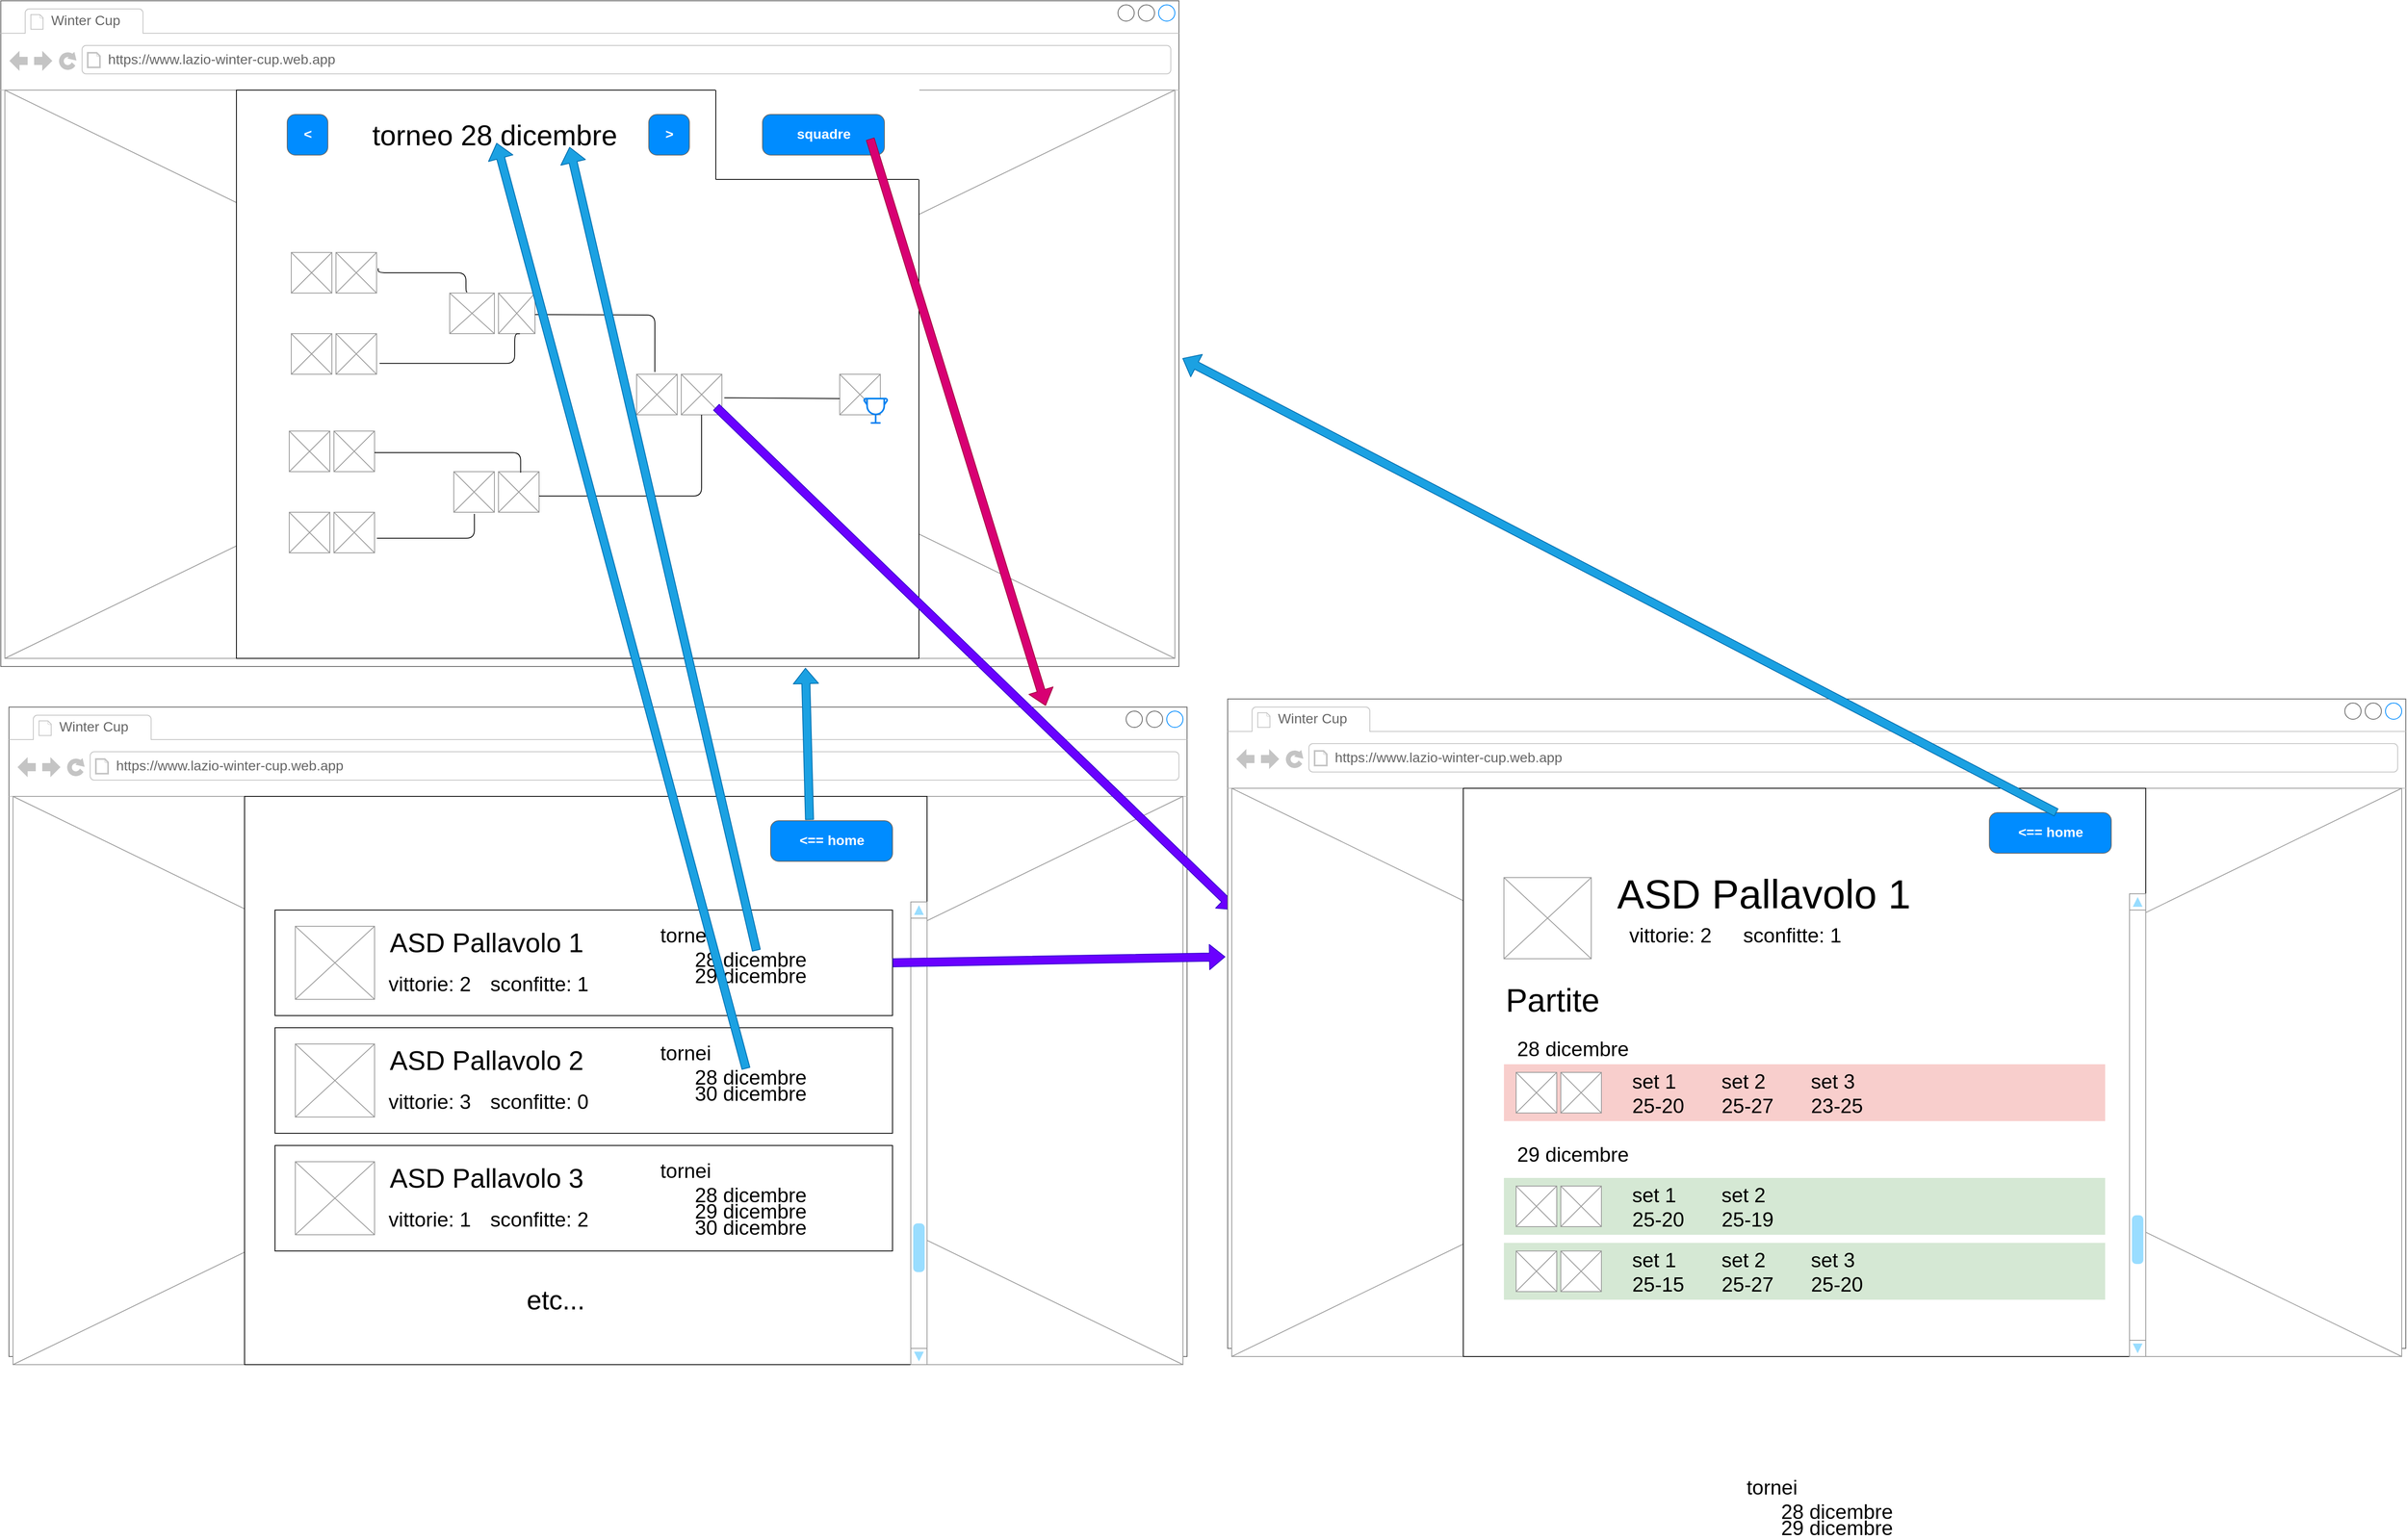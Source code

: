 <mxfile>
    <diagram id="wTPJ9IdSfgJ0zQz6QCl7" name="website">
        <mxGraphModel dx="2650" dy="3160" grid="1" gridSize="10" guides="1" tooltips="1" connect="1" arrows="1" fold="1" page="1" pageScale="1" pageWidth="850" pageHeight="1100" math="0" shadow="0">
            <root>
                <mxCell id="0"/>
                <mxCell id="1" parent="0"/>
                <mxCell id="3" value="" style="strokeWidth=1;shadow=0;dashed=0;align=center;html=1;shape=mxgraph.mockup.containers.browserWindow;rSize=0;strokeColor=#666666;strokeColor2=#008cff;strokeColor3=#c4c4c4;mainText=,;recursiveResize=0;" vertex="1" parent="1">
                    <mxGeometry x="70" y="240" width="1450" height="820" as="geometry"/>
                </mxCell>
                <mxCell id="4" value="Winter Cup" style="strokeWidth=1;shadow=0;dashed=0;align=center;html=1;shape=mxgraph.mockup.containers.anchor;fontSize=17;fontColor=#666666;align=left;" vertex="1" parent="3">
                    <mxGeometry x="60" y="12" width="110" height="26" as="geometry"/>
                </mxCell>
                <mxCell id="5" value="https://www.lazio-winter-cup.web.app" style="strokeWidth=1;shadow=0;dashed=0;align=center;html=1;shape=mxgraph.mockup.containers.anchor;rSize=0;fontSize=17;fontColor=#666666;align=left;" vertex="1" parent="3">
                    <mxGeometry x="130" y="60" width="300" height="26" as="geometry"/>
                </mxCell>
                <mxCell id="37" value="" style="verticalLabelPosition=bottom;shadow=0;dashed=0;align=center;html=1;verticalAlign=top;strokeWidth=1;shape=mxgraph.mockup.graphics.simpleIcon;strokeColor=#999999;" vertex="1" parent="3">
                    <mxGeometry x="5" y="110" width="1440" height="700" as="geometry"/>
                </mxCell>
                <mxCell id="36" value="" style="rounded=0;whiteSpace=wrap;html=1;" vertex="1" parent="3">
                    <mxGeometry x="290" y="110" width="840" height="700" as="geometry"/>
                </mxCell>
                <mxCell id="38" value="" style="rounded=0;whiteSpace=wrap;html=1;strokeColor=#FFFFFF;strokeWidth=1;" vertex="1" parent="3">
                    <mxGeometry x="880" y="110" width="250" height="110" as="geometry"/>
                </mxCell>
                <mxCell id="7" value="squadre" style="strokeWidth=1;shadow=0;dashed=0;align=center;html=1;shape=mxgraph.mockup.buttons.button;strokeColor=#666666;fontColor=#ffffff;mainText=;buttonStyle=round;fontSize=17;fontStyle=1;fillColor=#008cff;whiteSpace=wrap;" vertex="1" parent="3">
                    <mxGeometry x="937.5" y="140" width="150" height="50" as="geometry"/>
                </mxCell>
                <mxCell id="9" value="&amp;gt;" style="strokeWidth=1;shadow=0;dashed=0;align=center;html=1;shape=mxgraph.mockup.buttons.button;strokeColor=#666666;fontColor=#ffffff;mainText=;buttonStyle=round;fontSize=17;fontStyle=1;fillColor=#008cff;whiteSpace=wrap;" vertex="1" parent="3">
                    <mxGeometry x="797.5" y="140" width="50" height="50" as="geometry"/>
                </mxCell>
                <mxCell id="12" value="" style="verticalLabelPosition=bottom;shadow=0;dashed=0;align=center;html=1;verticalAlign=top;strokeWidth=1;shape=mxgraph.mockup.graphics.simpleIcon;strokeColor=#999999;" vertex="1" parent="3">
                    <mxGeometry x="357.5" y="310" width="50" height="50" as="geometry"/>
                </mxCell>
                <mxCell id="33" value="" style="verticalLabelPosition=bottom;shadow=0;dashed=0;align=center;html=1;verticalAlign=top;strokeWidth=1;shape=mxgraph.mockup.graphics.simpleIcon;strokeColor=#999999;" vertex="1" parent="3">
                    <mxGeometry x="1032.5" y="460" width="50" height="50" as="geometry"/>
                </mxCell>
                <mxCell id="40" value="" style="endArrow=none;html=1;entryX=0;entryY=0;entryDx=0;entryDy=0;exitX=0;exitY=1;exitDx=0;exitDy=0;" edge="1" parent="3" source="38" target="38">
                    <mxGeometry width="50" height="50" relative="1" as="geometry">
                        <mxPoint x="930" y="460" as="sourcePoint"/>
                        <mxPoint x="980" y="410" as="targetPoint"/>
                    </mxGeometry>
                </mxCell>
                <mxCell id="39" value="" style="endArrow=none;html=1;entryX=1;entryY=1;entryDx=0;entryDy=0;entryPerimeter=0;exitX=0;exitY=1;exitDx=0;exitDy=0;" edge="1" parent="3" source="38" target="38">
                    <mxGeometry width="50" height="50" relative="1" as="geometry">
                        <mxPoint x="860" y="590" as="sourcePoint"/>
                        <mxPoint x="910" y="540" as="targetPoint"/>
                    </mxGeometry>
                </mxCell>
                <mxCell id="8" value="&amp;lt;" style="strokeWidth=1;shadow=0;dashed=0;align=center;html=1;shape=mxgraph.mockup.buttons.button;strokeColor=#666666;fontColor=#ffffff;mainText=;buttonStyle=round;fontSize=17;fontStyle=1;fillColor=#008cff;whiteSpace=wrap;" vertex="1" parent="1">
                    <mxGeometry x="422.5" y="380" width="50" height="50" as="geometry"/>
                </mxCell>
                <mxCell id="10" value="&lt;font style=&quot;font-size: 35px&quot;&gt;torneo 28 dicembre&lt;/font&gt;" style="text;html=1;strokeColor=none;fillColor=none;align=center;verticalAlign=middle;whiteSpace=wrap;rounded=0;" vertex="1" parent="1">
                    <mxGeometry x="497.5" y="395" width="360" height="20" as="geometry"/>
                </mxCell>
                <mxCell id="13" value="" style="verticalLabelPosition=bottom;shadow=0;dashed=0;align=center;html=1;verticalAlign=top;strokeWidth=1;shape=mxgraph.mockup.graphics.simpleIcon;strokeColor=#999999;" vertex="1" parent="1">
                    <mxGeometry x="482.5" y="550" width="50" height="50" as="geometry"/>
                </mxCell>
                <mxCell id="15" value="" style="verticalLabelPosition=bottom;shadow=0;dashed=0;align=center;html=1;verticalAlign=top;strokeWidth=1;shape=mxgraph.mockup.graphics.simpleIcon;strokeColor=#999999;" vertex="1" parent="1">
                    <mxGeometry x="427.5" y="650" width="50" height="50" as="geometry"/>
                </mxCell>
                <mxCell id="16" value="" style="verticalLabelPosition=bottom;shadow=0;dashed=0;align=center;html=1;verticalAlign=top;strokeWidth=1;shape=mxgraph.mockup.graphics.simpleIcon;strokeColor=#999999;" vertex="1" parent="1">
                    <mxGeometry x="482.5" y="650" width="50" height="50" as="geometry"/>
                </mxCell>
                <mxCell id="17" value="" style="verticalLabelPosition=bottom;shadow=0;dashed=0;align=center;html=1;verticalAlign=top;strokeWidth=1;shape=mxgraph.mockup.graphics.simpleIcon;strokeColor=#999999;" vertex="1" parent="1">
                    <mxGeometry x="425" y="770" width="50" height="50" as="geometry"/>
                </mxCell>
                <mxCell id="18" value="" style="verticalLabelPosition=bottom;shadow=0;dashed=0;align=center;html=1;verticalAlign=top;strokeWidth=1;shape=mxgraph.mockup.graphics.simpleIcon;strokeColor=#999999;" vertex="1" parent="1">
                    <mxGeometry x="480" y="770" width="50" height="50" as="geometry"/>
                </mxCell>
                <mxCell id="19" value="" style="verticalLabelPosition=bottom;shadow=0;dashed=0;align=center;html=1;verticalAlign=top;strokeWidth=1;shape=mxgraph.mockup.graphics.simpleIcon;strokeColor=#999999;" vertex="1" parent="1">
                    <mxGeometry x="425" y="870" width="50" height="50" as="geometry"/>
                </mxCell>
                <mxCell id="20" value="" style="verticalLabelPosition=bottom;shadow=0;dashed=0;align=center;html=1;verticalAlign=top;strokeWidth=1;shape=mxgraph.mockup.graphics.simpleIcon;strokeColor=#999999;" vertex="1" parent="1">
                    <mxGeometry x="480" y="870" width="50" height="50" as="geometry"/>
                </mxCell>
                <mxCell id="21" value="" style="endArrow=none;html=1;exitX=1.057;exitY=0.64;exitDx=0;exitDy=0;exitPerimeter=0;entryX=0.507;entryY=1.04;entryDx=0;entryDy=0;entryPerimeter=0;edgeStyle=orthogonalEdgeStyle;" edge="1" parent="1" source="20" target="22">
                    <mxGeometry width="50" height="50" relative="1" as="geometry">
                        <mxPoint x="752.5" y="920" as="sourcePoint"/>
                        <mxPoint x="802.5" y="870" as="targetPoint"/>
                        <Array as="points">
                            <mxPoint x="652.5" y="902"/>
                        </Array>
                    </mxGeometry>
                </mxCell>
                <mxCell id="22" value="" style="verticalLabelPosition=bottom;shadow=0;dashed=0;align=center;html=1;verticalAlign=top;strokeWidth=1;shape=mxgraph.mockup.graphics.simpleIcon;strokeColor=#999999;" vertex="1" parent="1">
                    <mxGeometry x="627.5" y="820" width="50" height="50" as="geometry"/>
                </mxCell>
                <mxCell id="23" value="" style="verticalLabelPosition=bottom;shadow=0;dashed=0;align=center;html=1;verticalAlign=top;strokeWidth=1;shape=mxgraph.mockup.graphics.simpleIcon;strokeColor=#999999;" vertex="1" parent="1">
                    <mxGeometry x="682.5" y="820" width="50" height="50" as="geometry"/>
                </mxCell>
                <mxCell id="24" value="" style="verticalLabelPosition=bottom;shadow=0;dashed=0;align=center;html=1;verticalAlign=top;strokeWidth=1;shape=mxgraph.mockup.graphics.simpleIcon;strokeColor=#999999;" vertex="1" parent="1">
                    <mxGeometry x="622.5" y="600" width="55" height="50" as="geometry"/>
                </mxCell>
                <mxCell id="25" value="" style="verticalLabelPosition=bottom;shadow=0;dashed=0;align=center;html=1;verticalAlign=top;strokeWidth=1;shape=mxgraph.mockup.graphics.simpleIcon;strokeColor=#999999;" vertex="1" parent="1">
                    <mxGeometry x="682.5" y="600" width="45" height="50" as="geometry"/>
                </mxCell>
                <mxCell id="26" value="" style="endArrow=none;html=1;exitX=1.073;exitY=0.732;exitDx=0;exitDy=0;exitPerimeter=0;entryX=0.585;entryY=1.002;entryDx=0;entryDy=0;entryPerimeter=0;edgeStyle=orthogonalEdgeStyle;" edge="1" parent="1" source="16" target="25">
                    <mxGeometry width="50" height="50" relative="1" as="geometry">
                        <mxPoint x="582.5" y="700" as="sourcePoint"/>
                        <mxPoint x="702.5" y="670" as="targetPoint"/>
                        <Array as="points">
                            <mxPoint x="702.5" y="687"/>
                            <mxPoint x="702.5" y="650"/>
                        </Array>
                    </mxGeometry>
                </mxCell>
                <mxCell id="27" value="" style="endArrow=none;html=1;exitX=1.073;exitY=0.732;exitDx=0;exitDy=0;exitPerimeter=0;edgeStyle=orthogonalEdgeStyle;entryX=0.546;entryY=0.026;entryDx=0;entryDy=0;entryPerimeter=0;" edge="1" parent="1" target="23">
                    <mxGeometry width="50" height="50" relative="1" as="geometry">
                        <mxPoint x="530.0" y="796.5" as="sourcePoint"/>
                        <mxPoint x="700.6" y="760.0" as="targetPoint"/>
                        <Array as="points">
                            <mxPoint x="709.5" y="796"/>
                        </Array>
                    </mxGeometry>
                </mxCell>
                <mxCell id="28" value="" style="endArrow=none;html=1;exitX=1.039;exitY=0.39;exitDx=0;exitDy=0;exitPerimeter=0;edgeStyle=orthogonalEdgeStyle;entryX=0.392;entryY=-0.031;entryDx=0;entryDy=0;entryPerimeter=0;" edge="1" parent="1" source="13" target="24">
                    <mxGeometry width="50" height="50" relative="1" as="geometry">
                        <mxPoint x="530" y="575.2" as="sourcePoint"/>
                        <mxPoint x="709.8" y="600.0" as="targetPoint"/>
                        <Array as="points">
                            <mxPoint x="534.5" y="575"/>
                            <mxPoint x="642.5" y="575"/>
                            <mxPoint x="642.5" y="598"/>
                        </Array>
                    </mxGeometry>
                </mxCell>
                <mxCell id="29" value="" style="verticalLabelPosition=bottom;shadow=0;dashed=0;align=center;html=1;verticalAlign=top;strokeWidth=1;shape=mxgraph.mockup.graphics.simpleIcon;strokeColor=#999999;" vertex="1" parent="1">
                    <mxGeometry x="852.5" y="700" width="50" height="50" as="geometry"/>
                </mxCell>
                <mxCell id="30" value="" style="verticalLabelPosition=bottom;shadow=0;dashed=0;align=center;html=1;verticalAlign=top;strokeWidth=1;shape=mxgraph.mockup.graphics.simpleIcon;strokeColor=#999999;" vertex="1" parent="1">
                    <mxGeometry x="907.5" y="700" width="50" height="50" as="geometry"/>
                </mxCell>
                <mxCell id="31" value="" style="endArrow=none;html=1;exitX=1.073;exitY=0.732;exitDx=0;exitDy=0;exitPerimeter=0;entryX=0.449;entryY=-0.056;entryDx=0;entryDy=0;entryPerimeter=0;edgeStyle=orthogonalEdgeStyle;" edge="1" parent="1" target="29">
                    <mxGeometry width="50" height="50" relative="1" as="geometry">
                        <mxPoint x="727.5" y="626.5" as="sourcePoint"/>
                        <mxPoint x="898.1" y="590.0" as="targetPoint"/>
                    </mxGeometry>
                </mxCell>
                <mxCell id="32" value="" style="endArrow=none;html=1;exitX=1;exitY=0.6;exitDx=0;exitDy=0;exitPerimeter=0;edgeStyle=orthogonalEdgeStyle;" edge="1" parent="1" source="23" target="30">
                    <mxGeometry width="50" height="50" relative="1" as="geometry">
                        <mxPoint x="752.5" y="850.03" as="sourcePoint"/>
                        <mxPoint x="899.95" y="920.73" as="targetPoint"/>
                    </mxGeometry>
                </mxCell>
                <mxCell id="34" value="" style="endArrow=none;html=1;exitX=1.06;exitY=0.58;exitDx=0;exitDy=0;exitPerimeter=0;" edge="1" parent="1" source="30">
                    <mxGeometry width="50" height="50" relative="1" as="geometry">
                        <mxPoint x="1062.5" y="920" as="sourcePoint"/>
                        <mxPoint x="1102.5" y="730" as="targetPoint"/>
                    </mxGeometry>
                </mxCell>
                <mxCell id="35" value="" style="html=1;verticalLabelPosition=bottom;align=center;labelBackgroundColor=#ffffff;verticalAlign=top;strokeWidth=2;strokeColor=#0080F0;shadow=0;dashed=0;shape=mxgraph.ios7.icons.trophy;" vertex="1" parent="1">
                    <mxGeometry x="1132.5" y="730" width="28.5" height="30" as="geometry"/>
                </mxCell>
                <mxCell id="48" value="" style="strokeWidth=1;shadow=0;dashed=0;align=center;html=1;shape=mxgraph.mockup.containers.browserWindow;rSize=0;strokeColor=#666666;strokeColor2=#008cff;strokeColor3=#c4c4c4;mainText=,;recursiveResize=0;" vertex="1" parent="1">
                    <mxGeometry x="80" y="1110" width="1450" height="800" as="geometry"/>
                </mxCell>
                <mxCell id="49" value="Winter Cup" style="strokeWidth=1;shadow=0;dashed=0;align=center;html=1;shape=mxgraph.mockup.containers.anchor;fontSize=17;fontColor=#666666;align=left;" vertex="1" parent="48">
                    <mxGeometry x="60" y="12" width="110" height="26" as="geometry"/>
                </mxCell>
                <mxCell id="50" value="https://www.lazio-winter-cup.web.app" style="strokeWidth=1;shadow=0;dashed=0;align=center;html=1;shape=mxgraph.mockup.containers.anchor;rSize=0;fontSize=17;fontColor=#666666;align=left;" vertex="1" parent="48">
                    <mxGeometry x="130" y="60" width="300" height="26" as="geometry"/>
                </mxCell>
                <mxCell id="51" value="" style="verticalLabelPosition=bottom;shadow=0;dashed=0;align=center;html=1;verticalAlign=top;strokeWidth=1;shape=mxgraph.mockup.graphics.simpleIcon;strokeColor=#999999;" vertex="1" parent="48">
                    <mxGeometry x="5" y="110" width="1440" height="700" as="geometry"/>
                </mxCell>
                <mxCell id="52" value="" style="rounded=0;whiteSpace=wrap;html=1;" vertex="1" parent="48">
                    <mxGeometry x="290" y="110" width="840" height="700" as="geometry"/>
                </mxCell>
                <mxCell id="54" value="&amp;lt;== home" style="strokeWidth=1;shadow=0;dashed=0;align=center;html=1;shape=mxgraph.mockup.buttons.button;strokeColor=#666666;fontColor=#ffffff;mainText=;buttonStyle=round;fontSize=17;fontStyle=1;fillColor=#008cff;whiteSpace=wrap;" vertex="1" parent="48">
                    <mxGeometry x="937.5" y="140" width="150" height="50" as="geometry"/>
                </mxCell>
                <mxCell id="94" value="" style="rounded=0;whiteSpace=wrap;html=1;fontSize=33;strokeWidth=1;" vertex="1" parent="48">
                    <mxGeometry x="327.5" y="250" width="760" height="130" as="geometry"/>
                </mxCell>
                <mxCell id="91" value="ASD Pallavolo 1" style="text;html=1;strokeColor=none;fillColor=none;align=center;verticalAlign=middle;whiteSpace=wrap;rounded=0;fontSize=33;" vertex="1" parent="48">
                    <mxGeometry x="447.5" y="280" width="280" height="20" as="geometry"/>
                </mxCell>
                <mxCell id="92" value="vittorie: 2" style="text;html=1;strokeColor=none;fillColor=none;align=center;verticalAlign=middle;whiteSpace=wrap;rounded=0;fontSize=25;" vertex="1" parent="48">
                    <mxGeometry x="447.5" y="330" width="140" height="20" as="geometry"/>
                </mxCell>
                <mxCell id="95" value="tornei" style="text;html=1;strokeColor=none;fillColor=none;align=center;verticalAlign=middle;whiteSpace=wrap;rounded=0;fontSize=25;" vertex="1" parent="48">
                    <mxGeometry x="777.5" y="270" width="110" height="20" as="geometry"/>
                </mxCell>
                <mxCell id="96" value="28 dicembre" style="text;html=1;strokeColor=none;fillColor=none;align=center;verticalAlign=middle;whiteSpace=wrap;rounded=0;fontSize=25;" vertex="1" parent="48">
                    <mxGeometry x="827.5" y="300" width="170" height="20" as="geometry"/>
                </mxCell>
                <mxCell id="107" value="" style="rounded=0;whiteSpace=wrap;html=1;fontSize=33;strokeWidth=1;" vertex="1" parent="48">
                    <mxGeometry x="327.5" y="395" width="760" height="130" as="geometry"/>
                </mxCell>
                <mxCell id="108" value="ASD Pallavolo 2" style="text;html=1;strokeColor=none;fillColor=none;align=center;verticalAlign=middle;whiteSpace=wrap;rounded=0;fontSize=33;" vertex="1" parent="48">
                    <mxGeometry x="447.5" y="425" width="280" height="20" as="geometry"/>
                </mxCell>
                <mxCell id="109" value="vittorie: 3" style="text;html=1;strokeColor=none;fillColor=none;align=center;verticalAlign=middle;whiteSpace=wrap;rounded=0;fontSize=25;" vertex="1" parent="48">
                    <mxGeometry x="447.5" y="475" width="140" height="20" as="geometry"/>
                </mxCell>
                <mxCell id="110" value="tornei" style="text;html=1;strokeColor=none;fillColor=none;align=center;verticalAlign=middle;whiteSpace=wrap;rounded=0;fontSize=25;" vertex="1" parent="48">
                    <mxGeometry x="777.5" y="415" width="110" height="20" as="geometry"/>
                </mxCell>
                <mxCell id="111" value="28 dicembre" style="text;html=1;strokeColor=none;fillColor=none;align=center;verticalAlign=middle;whiteSpace=wrap;rounded=0;fontSize=25;" vertex="1" parent="48">
                    <mxGeometry x="827.5" y="445" width="170" height="20" as="geometry"/>
                </mxCell>
                <mxCell id="112" value="" style="verticalLabelPosition=bottom;shadow=0;dashed=0;align=center;html=1;verticalAlign=top;strokeWidth=1;shape=mxgraph.mockup.graphics.simpleIcon;strokeColor=#999999;" vertex="1" parent="48">
                    <mxGeometry x="352.5" y="415" width="97.5" height="90" as="geometry"/>
                </mxCell>
                <mxCell id="113" value="sconfitte: 0" style="text;html=1;strokeColor=none;fillColor=none;align=center;verticalAlign=middle;whiteSpace=wrap;rounded=0;fontSize=25;" vertex="1" parent="48">
                    <mxGeometry x="577.5" y="475" width="150" height="20" as="geometry"/>
                </mxCell>
                <mxCell id="114" value="30 dicembre" style="text;html=1;strokeColor=none;fillColor=none;align=center;verticalAlign=middle;whiteSpace=wrap;rounded=0;fontSize=25;" vertex="1" parent="48">
                    <mxGeometry x="827.5" y="465" width="170" height="20" as="geometry"/>
                </mxCell>
                <mxCell id="115" value="" style="rounded=0;whiteSpace=wrap;html=1;fontSize=33;strokeWidth=1;" vertex="1" parent="48">
                    <mxGeometry x="327.5" y="540" width="760" height="130" as="geometry"/>
                </mxCell>
                <mxCell id="116" value="ASD Pallavolo 3" style="text;html=1;strokeColor=none;fillColor=none;align=center;verticalAlign=middle;whiteSpace=wrap;rounded=0;fontSize=33;" vertex="1" parent="48">
                    <mxGeometry x="447.5" y="570" width="280" height="20" as="geometry"/>
                </mxCell>
                <mxCell id="117" value="vittorie: 1" style="text;html=1;strokeColor=none;fillColor=none;align=center;verticalAlign=middle;whiteSpace=wrap;rounded=0;fontSize=25;" vertex="1" parent="48">
                    <mxGeometry x="447.5" y="620" width="140" height="20" as="geometry"/>
                </mxCell>
                <mxCell id="118" value="tornei" style="text;html=1;strokeColor=none;fillColor=none;align=center;verticalAlign=middle;whiteSpace=wrap;rounded=0;fontSize=25;" vertex="1" parent="48">
                    <mxGeometry x="777.5" y="560" width="110" height="20" as="geometry"/>
                </mxCell>
                <mxCell id="119" value="28 dicembre" style="text;html=1;strokeColor=none;fillColor=none;align=center;verticalAlign=middle;whiteSpace=wrap;rounded=0;fontSize=25;" vertex="1" parent="48">
                    <mxGeometry x="827.5" y="590" width="170" height="20" as="geometry"/>
                </mxCell>
                <mxCell id="120" value="" style="verticalLabelPosition=bottom;shadow=0;dashed=0;align=center;html=1;verticalAlign=top;strokeWidth=1;shape=mxgraph.mockup.graphics.simpleIcon;strokeColor=#999999;" vertex="1" parent="48">
                    <mxGeometry x="352.5" y="560" width="97.5" height="90" as="geometry"/>
                </mxCell>
                <mxCell id="121" value="sconfitte: 2" style="text;html=1;strokeColor=none;fillColor=none;align=center;verticalAlign=middle;whiteSpace=wrap;rounded=0;fontSize=25;" vertex="1" parent="48">
                    <mxGeometry x="577.5" y="620" width="150" height="20" as="geometry"/>
                </mxCell>
                <mxCell id="122" value="29 dicembre" style="text;html=1;strokeColor=none;fillColor=none;align=center;verticalAlign=middle;whiteSpace=wrap;rounded=0;fontSize=25;" vertex="1" parent="48">
                    <mxGeometry x="827.5" y="610" width="170" height="20" as="geometry"/>
                </mxCell>
                <mxCell id="204" value="" style="shape=flexArrow;endArrow=classic;html=1;fontSize=40;fillColor=#6a00ff;strokeColor=#3700CC;exitX=0.857;exitY=0.807;exitDx=0;exitDy=0;exitPerimeter=0;" edge="1" parent="48" source="30">
                    <mxGeometry width="50" height="50" relative="1" as="geometry">
                        <mxPoint x="880" y="-370" as="sourcePoint"/>
                        <mxPoint x="1510" y="250" as="targetPoint"/>
                    </mxGeometry>
                </mxCell>
                <mxCell id="90" value="" style="verticalLabelPosition=bottom;shadow=0;dashed=0;align=center;html=1;verticalAlign=top;strokeWidth=1;shape=mxgraph.mockup.graphics.simpleIcon;strokeColor=#999999;" vertex="1" parent="1">
                    <mxGeometry x="432.5" y="1380" width="97.5" height="90" as="geometry"/>
                </mxCell>
                <mxCell id="93" value="sconfitte: 1" style="text;html=1;strokeColor=none;fillColor=none;align=center;verticalAlign=middle;whiteSpace=wrap;rounded=0;fontSize=25;" vertex="1" parent="1">
                    <mxGeometry x="657.5" y="1440" width="150" height="20" as="geometry"/>
                </mxCell>
                <mxCell id="97" value="29 dicembre" style="text;html=1;strokeColor=none;fillColor=none;align=center;verticalAlign=middle;whiteSpace=wrap;rounded=0;fontSize=25;" vertex="1" parent="1">
                    <mxGeometry x="907.5" y="1430" width="170" height="20" as="geometry"/>
                </mxCell>
                <mxCell id="131" value="" style="verticalLabelPosition=bottom;shadow=0;dashed=0;align=center;html=1;verticalAlign=top;strokeWidth=1;shape=mxgraph.mockup.navigation.scrollBar;strokeColor=#999999;barPos=20;fillColor2=#99ddff;strokeColor2=none;direction=north;fontSize=33;" vertex="1" parent="1">
                    <mxGeometry x="1190" y="1350" width="20" height="570" as="geometry"/>
                </mxCell>
                <mxCell id="132" value="etc..." style="text;html=1;strokeColor=none;fillColor=none;align=center;verticalAlign=middle;whiteSpace=wrap;rounded=0;fontSize=33;" vertex="1" parent="1">
                    <mxGeometry x="732.5" y="1830" width="40" height="20" as="geometry"/>
                </mxCell>
                <mxCell id="133" value="30&amp;nbsp;dicembre" style="text;html=1;strokeColor=none;fillColor=none;align=center;verticalAlign=middle;whiteSpace=wrap;rounded=0;fontSize=25;" vertex="1" parent="1">
                    <mxGeometry x="907.5" y="1740" width="170" height="20" as="geometry"/>
                </mxCell>
                <mxCell id="135" value="" style="strokeWidth=1;shadow=0;dashed=0;align=center;html=1;shape=mxgraph.mockup.containers.browserWindow;rSize=0;strokeColor=#666666;strokeColor2=#008cff;strokeColor3=#c4c4c4;mainText=,;recursiveResize=0;" vertex="1" parent="1">
                    <mxGeometry x="1580" y="1100" width="1450" height="800" as="geometry"/>
                </mxCell>
                <mxCell id="136" value="Winter Cup" style="strokeWidth=1;shadow=0;dashed=0;align=center;html=1;shape=mxgraph.mockup.containers.anchor;fontSize=17;fontColor=#666666;align=left;" vertex="1" parent="135">
                    <mxGeometry x="60" y="12" width="110" height="26" as="geometry"/>
                </mxCell>
                <mxCell id="137" value="https://www.lazio-winter-cup.web.app" style="strokeWidth=1;shadow=0;dashed=0;align=center;html=1;shape=mxgraph.mockup.containers.anchor;rSize=0;fontSize=17;fontColor=#666666;align=left;" vertex="1" parent="135">
                    <mxGeometry x="130" y="60" width="300" height="26" as="geometry"/>
                </mxCell>
                <mxCell id="138" value="" style="verticalLabelPosition=bottom;shadow=0;dashed=0;align=center;html=1;verticalAlign=top;strokeWidth=1;shape=mxgraph.mockup.graphics.simpleIcon;strokeColor=#999999;" vertex="1" parent="135">
                    <mxGeometry x="5" y="110" width="1440" height="700" as="geometry"/>
                </mxCell>
                <mxCell id="139" value="" style="rounded=0;whiteSpace=wrap;html=1;" vertex="1" parent="135">
                    <mxGeometry x="290" y="110" width="840" height="700" as="geometry"/>
                </mxCell>
                <mxCell id="140" value="&amp;lt;== home" style="strokeWidth=1;shadow=0;dashed=0;align=center;html=1;shape=mxgraph.mockup.buttons.button;strokeColor=#666666;fontColor=#ffffff;mainText=;buttonStyle=round;fontSize=17;fontStyle=1;fillColor=#008cff;whiteSpace=wrap;" vertex="1" parent="135">
                    <mxGeometry x="937.5" y="140" width="150" height="50" as="geometry"/>
                </mxCell>
                <mxCell id="142" value="ASD Pallavolo 1" style="text;html=1;strokeColor=none;fillColor=none;align=center;verticalAlign=middle;whiteSpace=wrap;rounded=0;fontSize=50;" vertex="1" parent="135">
                    <mxGeometry x="470" y="230" width="380" height="20" as="geometry"/>
                </mxCell>
                <mxCell id="143" value="vittorie: 2" style="text;html=1;strokeColor=none;fillColor=none;align=center;verticalAlign=middle;whiteSpace=wrap;rounded=0;fontSize=25;" vertex="1" parent="135">
                    <mxGeometry x="475" y="280" width="140" height="20" as="geometry"/>
                </mxCell>
                <mxCell id="144" value="tornei" style="text;html=1;strokeColor=none;fillColor=none;align=center;verticalAlign=middle;whiteSpace=wrap;rounded=0;fontSize=25;" vertex="1" parent="135">
                    <mxGeometry x="615" y="960" width="110" height="20" as="geometry"/>
                </mxCell>
                <mxCell id="145" value="28 dicembre" style="text;html=1;strokeColor=none;fillColor=none;align=center;verticalAlign=middle;whiteSpace=wrap;rounded=0;fontSize=25;" vertex="1" parent="135">
                    <mxGeometry x="665" y="990" width="170" height="20" as="geometry"/>
                </mxCell>
                <mxCell id="181" value="" style="rounded=0;whiteSpace=wrap;html=1;fontSize=40;strokeWidth=1;fillColor=#f8cecc;strokeColor=none;" vertex="1" parent="135">
                    <mxGeometry x="340" y="450" width="740" height="70" as="geometry"/>
                </mxCell>
                <mxCell id="176" value="25-20" style="text;html=1;strokeColor=none;fillColor=none;align=center;verticalAlign=middle;whiteSpace=wrap;rounded=0;fontSize=25;" vertex="1" parent="135">
                    <mxGeometry x="475" y="490" width="110" height="20" as="geometry"/>
                </mxCell>
                <mxCell id="177" value="25-27" style="text;html=1;strokeColor=none;fillColor=none;align=center;verticalAlign=middle;whiteSpace=wrap;rounded=0;fontSize=25;" vertex="1" parent="135">
                    <mxGeometry x="585" y="490" width="110" height="20" as="geometry"/>
                </mxCell>
                <mxCell id="178" value="set 2" style="text;html=1;strokeColor=none;fillColor=none;align=center;verticalAlign=middle;whiteSpace=wrap;rounded=0;fontSize=25;" vertex="1" parent="135">
                    <mxGeometry x="580" y="460" width="110" height="20" as="geometry"/>
                </mxCell>
                <mxCell id="183" value="" style="rounded=0;whiteSpace=wrap;html=1;fontSize=40;strokeWidth=1;fillColor=#d5e8d4;strokeColor=none;" vertex="1" parent="135">
                    <mxGeometry x="340" y="590" width="740" height="70" as="geometry"/>
                </mxCell>
                <mxCell id="184" value="25-20" style="text;html=1;strokeColor=none;fillColor=none;align=center;verticalAlign=middle;whiteSpace=wrap;rounded=0;fontSize=25;" vertex="1" parent="135">
                    <mxGeometry x="475" y="630" width="110" height="20" as="geometry"/>
                </mxCell>
                <mxCell id="185" value="25-19" style="text;html=1;strokeColor=none;fillColor=none;align=center;verticalAlign=middle;whiteSpace=wrap;rounded=0;fontSize=25;" vertex="1" parent="135">
                    <mxGeometry x="585" y="630" width="110" height="20" as="geometry"/>
                </mxCell>
                <mxCell id="186" value="set 2" style="text;html=1;strokeColor=none;fillColor=none;align=center;verticalAlign=middle;whiteSpace=wrap;rounded=0;fontSize=25;" vertex="1" parent="135">
                    <mxGeometry x="580" y="600" width="110" height="20" as="geometry"/>
                </mxCell>
                <mxCell id="187" value="" style="verticalLabelPosition=bottom;shadow=0;dashed=0;align=center;html=1;verticalAlign=top;strokeWidth=1;shape=mxgraph.mockup.graphics.simpleIcon;strokeColor=#999999;" vertex="1" parent="135">
                    <mxGeometry x="355" y="600" width="50" height="50" as="geometry"/>
                </mxCell>
                <mxCell id="188" value="" style="verticalLabelPosition=bottom;shadow=0;dashed=0;align=center;html=1;verticalAlign=top;strokeWidth=1;shape=mxgraph.mockup.graphics.simpleIcon;strokeColor=#999999;" vertex="1" parent="135">
                    <mxGeometry x="410" y="600" width="50" height="50" as="geometry"/>
                </mxCell>
                <mxCell id="189" value="set 1" style="text;html=1;strokeColor=none;fillColor=none;align=center;verticalAlign=middle;whiteSpace=wrap;rounded=0;fontSize=25;" vertex="1" parent="135">
                    <mxGeometry x="470" y="600" width="110" height="20" as="geometry"/>
                </mxCell>
                <mxCell id="193" value="" style="rounded=0;whiteSpace=wrap;html=1;fontSize=40;strokeWidth=1;fillColor=#d5e8d4;strokeColor=none;" vertex="1" parent="135">
                    <mxGeometry x="340" y="670" width="740" height="70" as="geometry"/>
                </mxCell>
                <mxCell id="194" value="25-15" style="text;html=1;strokeColor=none;fillColor=none;align=center;verticalAlign=middle;whiteSpace=wrap;rounded=0;fontSize=25;" vertex="1" parent="135">
                    <mxGeometry x="475" y="710" width="110" height="20" as="geometry"/>
                </mxCell>
                <mxCell id="195" value="25-27" style="text;html=1;strokeColor=none;fillColor=none;align=center;verticalAlign=middle;whiteSpace=wrap;rounded=0;fontSize=25;" vertex="1" parent="135">
                    <mxGeometry x="585" y="710" width="110" height="20" as="geometry"/>
                </mxCell>
                <mxCell id="196" value="set 2" style="text;html=1;strokeColor=none;fillColor=none;align=center;verticalAlign=middle;whiteSpace=wrap;rounded=0;fontSize=25;" vertex="1" parent="135">
                    <mxGeometry x="580" y="680" width="110" height="20" as="geometry"/>
                </mxCell>
                <mxCell id="197" value="" style="verticalLabelPosition=bottom;shadow=0;dashed=0;align=center;html=1;verticalAlign=top;strokeWidth=1;shape=mxgraph.mockup.graphics.simpleIcon;strokeColor=#999999;" vertex="1" parent="135">
                    <mxGeometry x="355" y="680" width="50" height="50" as="geometry"/>
                </mxCell>
                <mxCell id="198" value="" style="verticalLabelPosition=bottom;shadow=0;dashed=0;align=center;html=1;verticalAlign=top;strokeWidth=1;shape=mxgraph.mockup.graphics.simpleIcon;strokeColor=#999999;" vertex="1" parent="135">
                    <mxGeometry x="410" y="680" width="50" height="50" as="geometry"/>
                </mxCell>
                <mxCell id="199" value="set 1" style="text;html=1;strokeColor=none;fillColor=none;align=center;verticalAlign=middle;whiteSpace=wrap;rounded=0;fontSize=25;" vertex="1" parent="135">
                    <mxGeometry x="470" y="680" width="110" height="20" as="geometry"/>
                </mxCell>
                <mxCell id="200" value="set 3" style="text;html=1;strokeColor=none;fillColor=none;align=center;verticalAlign=middle;whiteSpace=wrap;rounded=0;fontSize=25;" vertex="1" parent="135">
                    <mxGeometry x="690" y="680" width="110" height="20" as="geometry"/>
                </mxCell>
                <mxCell id="201" value="25-20" style="text;html=1;strokeColor=none;fillColor=none;align=center;verticalAlign=middle;whiteSpace=wrap;rounded=0;fontSize=25;" vertex="1" parent="135">
                    <mxGeometry x="695" y="710" width="110" height="20" as="geometry"/>
                </mxCell>
                <mxCell id="162" value="" style="verticalLabelPosition=bottom;shadow=0;dashed=0;align=center;html=1;verticalAlign=top;strokeWidth=1;shape=mxgraph.mockup.graphics.simpleIcon;strokeColor=#999999;" vertex="1" parent="1">
                    <mxGeometry x="1920" y="1320" width="107.5" height="100" as="geometry"/>
                </mxCell>
                <mxCell id="163" value="sconfitte: 1" style="text;html=1;strokeColor=none;fillColor=none;align=center;verticalAlign=middle;whiteSpace=wrap;rounded=0;fontSize=25;" vertex="1" parent="1">
                    <mxGeometry x="2200" y="1380" width="150" height="20" as="geometry"/>
                </mxCell>
                <mxCell id="164" value="29 dicembre" style="text;html=1;strokeColor=none;fillColor=none;align=center;verticalAlign=middle;whiteSpace=wrap;rounded=0;fontSize=25;" vertex="1" parent="1">
                    <mxGeometry x="2245" y="2110" width="170" height="20" as="geometry"/>
                </mxCell>
                <mxCell id="165" value="" style="verticalLabelPosition=bottom;shadow=0;dashed=0;align=center;html=1;verticalAlign=top;strokeWidth=1;shape=mxgraph.mockup.navigation.scrollBar;strokeColor=#999999;barPos=20;fillColor2=#99ddff;strokeColor2=none;direction=north;fontSize=33;" vertex="1" parent="1">
                    <mxGeometry x="2690" y="1340" width="20" height="570" as="geometry"/>
                </mxCell>
                <mxCell id="168" value="Partite" style="text;html=1;strokeColor=none;fillColor=none;align=center;verticalAlign=middle;whiteSpace=wrap;rounded=0;fontSize=40;" vertex="1" parent="1">
                    <mxGeometry x="1920" y="1460" width="120" height="20" as="geometry"/>
                </mxCell>
                <mxCell id="171" value="28 dicembre" style="text;html=1;strokeColor=none;fillColor=none;align=center;verticalAlign=middle;whiteSpace=wrap;rounded=0;fontSize=25;" vertex="1" parent="1">
                    <mxGeometry x="1920" y="1520" width="170" height="20" as="geometry"/>
                </mxCell>
                <mxCell id="173" value="" style="verticalLabelPosition=bottom;shadow=0;dashed=0;align=center;html=1;verticalAlign=top;strokeWidth=1;shape=mxgraph.mockup.graphics.simpleIcon;strokeColor=#999999;" vertex="1" parent="1">
                    <mxGeometry x="1935" y="1560" width="50" height="50" as="geometry"/>
                </mxCell>
                <mxCell id="174" value="" style="verticalLabelPosition=bottom;shadow=0;dashed=0;align=center;html=1;verticalAlign=top;strokeWidth=1;shape=mxgraph.mockup.graphics.simpleIcon;strokeColor=#999999;" vertex="1" parent="1">
                    <mxGeometry x="1990" y="1560" width="50" height="50" as="geometry"/>
                </mxCell>
                <mxCell id="175" value="set 1" style="text;html=1;strokeColor=none;fillColor=none;align=center;verticalAlign=middle;whiteSpace=wrap;rounded=0;fontSize=25;" vertex="1" parent="1">
                    <mxGeometry x="2050" y="1560" width="110" height="20" as="geometry"/>
                </mxCell>
                <mxCell id="180" value="set 3" style="text;html=1;strokeColor=none;fillColor=none;align=center;verticalAlign=middle;whiteSpace=wrap;rounded=0;fontSize=25;" vertex="1" parent="1">
                    <mxGeometry x="2270" y="1560" width="110" height="20" as="geometry"/>
                </mxCell>
                <mxCell id="179" value="23-25" style="text;html=1;strokeColor=none;fillColor=none;align=center;verticalAlign=middle;whiteSpace=wrap;rounded=0;fontSize=25;" vertex="1" parent="1">
                    <mxGeometry x="2275" y="1590" width="110" height="20" as="geometry"/>
                </mxCell>
                <mxCell id="182" value="29 dicembre" style="text;html=1;strokeColor=none;fillColor=none;align=center;verticalAlign=middle;whiteSpace=wrap;rounded=0;fontSize=25;" vertex="1" parent="1">
                    <mxGeometry x="1920" y="1650" width="170" height="20" as="geometry"/>
                </mxCell>
                <mxCell id="202" value="" style="shape=flexArrow;endArrow=classic;html=1;fontSize=40;fillColor=#6a00ff;strokeColor=#3700CC;exitX=1;exitY=0.5;exitDx=0;exitDy=0;entryX=-0.002;entryY=0.397;entryDx=0;entryDy=0;entryPerimeter=0;" edge="1" parent="1" source="94" target="135">
                    <mxGeometry width="50" height="50" relative="1" as="geometry">
                        <mxPoint x="1650" y="870" as="sourcePoint"/>
                        <mxPoint x="1550" y="1300" as="targetPoint"/>
                    </mxGeometry>
                </mxCell>
                <mxCell id="203" value="" style="shape=flexArrow;endArrow=classic;html=1;fontSize=40;fillColor=#d80073;strokeColor=#A50040;entryX=0.88;entryY=-0.002;entryDx=0;entryDy=0;entryPerimeter=0;" edge="1" parent="1" target="48">
                    <mxGeometry width="50" height="50" relative="1" as="geometry">
                        <mxPoint x="1140" y="410" as="sourcePoint"/>
                        <mxPoint x="1869.6" y="621.3" as="targetPoint"/>
                    </mxGeometry>
                </mxCell>
                <mxCell id="205" value="" style="shape=flexArrow;endArrow=classic;html=1;fontSize=40;fillColor=#1ba1e2;strokeColor=#006EAF;exitX=0.55;exitY=0;exitDx=0;exitDy=0;exitPerimeter=0;entryX=1.003;entryY=0.537;entryDx=0;entryDy=0;entryPerimeter=0;" edge="1" parent="1" source="140" target="3">
                    <mxGeometry width="50" height="50" relative="1" as="geometry">
                        <mxPoint x="2260" y="210" as="sourcePoint"/>
                        <mxPoint x="1560" y="690" as="targetPoint"/>
                    </mxGeometry>
                </mxCell>
                <mxCell id="206" value="" style="shape=flexArrow;endArrow=classic;html=1;fontSize=40;fillColor=#1ba1e2;strokeColor=#006EAF;entryX=0.683;entryY=1.002;entryDx=0;entryDy=0;entryPerimeter=0;exitX=0.319;exitY=-0.021;exitDx=0;exitDy=0;exitPerimeter=0;" edge="1" parent="1" source="54" target="3">
                    <mxGeometry width="50" height="50" relative="1" as="geometry">
                        <mxPoint x="1070" y="1230" as="sourcePoint"/>
                        <mxPoint x="40" y="690.34" as="targetPoint"/>
                    </mxGeometry>
                </mxCell>
                <mxCell id="207" value="" style="shape=flexArrow;endArrow=classic;html=1;fontSize=40;fillColor=#1ba1e2;strokeColor=#006EAF;" edge="1" parent="1">
                    <mxGeometry width="50" height="50" relative="1" as="geometry">
                        <mxPoint x="1000" y="1410" as="sourcePoint"/>
                        <mxPoint x="770" y="420" as="targetPoint"/>
                    </mxGeometry>
                </mxCell>
                <mxCell id="208" value="" style="shape=flexArrow;endArrow=classic;html=1;fontSize=40;fillColor=#1ba1e2;strokeColor=#006EAF;exitX=0.469;exitY=0.025;exitDx=0;exitDy=0;exitPerimeter=0;" edge="1" parent="1" source="111" target="10">
                    <mxGeometry width="50" height="50" relative="1" as="geometry">
                        <mxPoint x="980" y="1555" as="sourcePoint"/>
                        <mxPoint x="810" y="1080" as="targetPoint"/>
                    </mxGeometry>
                </mxCell>
            </root>
        </mxGraphModel>
    </diagram>
    <diagram id="z_SN01pjPSmvtyC0xEop" name="cms">
        <mxGraphModel dx="2120" dy="2528" grid="1" gridSize="10" guides="1" tooltips="1" connect="1" arrows="1" fold="1" page="1" pageScale="1" pageWidth="850" pageHeight="1100" math="0" shadow="0">
            <root>
                <mxCell id="lwubBcm3mBHFDdxJY5Pd-0"/>
                <mxCell id="lwubBcm3mBHFDdxJY5Pd-1" parent="lwubBcm3mBHFDdxJY5Pd-0"/>
                <mxCell id="iTWZLyZeuVk2OYAK4n-5-0" value="Lazio Winter Cup (CMS)" style="strokeWidth=1;shadow=0;dashed=0;align=center;html=1;shape=mxgraph.mockup.containers.window;align=left;verticalAlign=top;spacingLeft=8;strokeColor2=#008cff;strokeColor3=#c4c4c4;fontColor=#666666;mainText=;fontSize=17;labelBackgroundColor=none;" vertex="1" parent="lwubBcm3mBHFDdxJY5Pd-1">
                    <mxGeometry x="160" y="280" width="1040" height="630" as="geometry"/>
                </mxCell>
                <mxCell id="2Tfx6BEhj23kAk2Lfd-V-34" value="" style="rounded=0;whiteSpace=wrap;html=1;fontSize=20;strokeColor=#b85450;strokeWidth=1;fillColor=#f8cecc;" vertex="1" parent="lwubBcm3mBHFDdxJY5Pd-1">
                    <mxGeometry x="425" y="420" width="126.25" height="60" as="geometry"/>
                </mxCell>
                <mxCell id="2Tfx6BEhj23kAk2Lfd-V-33" value="" style="rounded=0;whiteSpace=wrap;html=1;fontSize=20;strokeColor=#b85450;strokeWidth=1;fillColor=#f8cecc;" vertex="1" parent="lwubBcm3mBHFDdxJY5Pd-1">
                    <mxGeometry x="425" y="520" width="126.25" height="60" as="geometry"/>
                </mxCell>
                <mxCell id="2Tfx6BEhj23kAk2Lfd-V-32" value="" style="rounded=0;whiteSpace=wrap;html=1;fontSize=20;strokeColor=#b85450;strokeWidth=1;fillColor=#f8cecc;" vertex="1" parent="lwubBcm3mBHFDdxJY5Pd-1">
                    <mxGeometry x="425" y="640" width="126.25" height="60" as="geometry"/>
                </mxCell>
                <mxCell id="2Tfx6BEhj23kAk2Lfd-V-31" value="" style="rounded=0;whiteSpace=wrap;html=1;fontSize=20;strokeColor=#b85450;strokeWidth=1;fillColor=#f8cecc;" vertex="1" parent="lwubBcm3mBHFDdxJY5Pd-1">
                    <mxGeometry x="423.75" y="740" width="126.25" height="60" as="geometry"/>
                </mxCell>
                <mxCell id="iTWZLyZeuVk2OYAK4n-5-1" value="" style="rounded=0;whiteSpace=wrap;html=1;fontSize=40;strokeColor=#000000;strokeWidth=1;" vertex="1" parent="lwubBcm3mBHFDdxJY5Pd-1">
                    <mxGeometry x="160" y="310" width="240" height="600" as="geometry"/>
                </mxCell>
                <mxCell id="l5aWa_n_kGdyszLfEV7C-2" value="&lt;font style=&quot;font-size: 35px&quot;&gt;torneo 28 dicembre&lt;/font&gt;" style="text;html=1;strokeColor=none;fillColor=none;align=center;verticalAlign=middle;whiteSpace=wrap;rounded=0;" vertex="1" parent="lwubBcm3mBHFDdxJY5Pd-1">
                    <mxGeometry x="625" y="345" width="355" height="20" as="geometry"/>
                </mxCell>
                <mxCell id="l5aWa_n_kGdyszLfEV7C-3" value="Aggiungi squadra" style="strokeWidth=1;shadow=0;dashed=0;align=center;html=1;shape=mxgraph.mockup.buttons.button;strokeColor=#666666;fontColor=#ffffff;mainText=;buttonStyle=round;fontSize=17;fontStyle=1;fillColor=#008cff;whiteSpace=wrap;" vertex="1" parent="lwubBcm3mBHFDdxJY5Pd-1">
                    <mxGeometry x="170" y="320" width="220" height="40" as="geometry"/>
                </mxCell>
                <mxCell id="dkWXUNLDkL1g4i-NpkMY-0" value="" style="verticalLabelPosition=bottom;shadow=0;dashed=0;align=center;html=1;verticalAlign=top;strokeWidth=1;shape=mxgraph.mockup.graphics.simpleIcon;strokeColor=#999999;" vertex="1" parent="lwubBcm3mBHFDdxJY5Pd-1">
                    <mxGeometry x="180" y="380" width="50" height="50" as="geometry"/>
                </mxCell>
                <mxCell id="0w5zRA6t6y9Xv3sInAK9-0" value="ASD Pallavolo 1" style="text;html=1;strokeColor=none;fillColor=none;align=center;verticalAlign=middle;whiteSpace=wrap;rounded=0;fontSize=20;" vertex="1" parent="lwubBcm3mBHFDdxJY5Pd-1">
                    <mxGeometry x="230" y="390" width="120" height="20" as="geometry"/>
                </mxCell>
                <mxCell id="0w5zRA6t6y9Xv3sInAK9-1" value="" style="verticalLabelPosition=bottom;shadow=0;dashed=0;align=center;html=1;verticalAlign=top;strokeWidth=1;shape=mxgraph.mockup.graphics.simpleIcon;strokeColor=#999999;" vertex="1" parent="lwubBcm3mBHFDdxJY5Pd-1">
                    <mxGeometry x="180" y="440" width="50" height="50" as="geometry"/>
                </mxCell>
                <mxCell id="0w5zRA6t6y9Xv3sInAK9-2" value="ASD Pallavolo 2" style="text;html=1;strokeColor=none;fillColor=none;align=center;verticalAlign=middle;whiteSpace=wrap;rounded=0;fontSize=20;" vertex="1" parent="lwubBcm3mBHFDdxJY5Pd-1">
                    <mxGeometry x="230" y="455" width="110" height="20" as="geometry"/>
                </mxCell>
                <mxCell id="0w5zRA6t6y9Xv3sInAK9-3" value="" style="verticalLabelPosition=bottom;shadow=0;dashed=0;align=center;html=1;verticalAlign=top;strokeWidth=1;shape=mxgraph.mockup.graphics.simpleIcon;strokeColor=#999999;" vertex="1" parent="lwubBcm3mBHFDdxJY5Pd-1">
                    <mxGeometry x="180" y="500" width="50" height="50" as="geometry"/>
                </mxCell>
                <mxCell id="0w5zRA6t6y9Xv3sInAK9-4" value="ASD Pallavolo 3" style="text;html=1;strokeColor=none;fillColor=none;align=center;verticalAlign=middle;whiteSpace=wrap;rounded=0;fontSize=20;" vertex="1" parent="lwubBcm3mBHFDdxJY5Pd-1">
                    <mxGeometry x="230" y="515" width="110" height="20" as="geometry"/>
                </mxCell>
                <mxCell id="0w5zRA6t6y9Xv3sInAK9-5" value="" style="verticalLabelPosition=bottom;shadow=0;dashed=0;align=center;html=1;verticalAlign=top;strokeWidth=1;shape=mxgraph.mockup.graphics.simpleIcon;strokeColor=#999999;" vertex="1" parent="lwubBcm3mBHFDdxJY5Pd-1">
                    <mxGeometry x="180" y="560" width="50" height="50" as="geometry"/>
                </mxCell>
                <mxCell id="0w5zRA6t6y9Xv3sInAK9-6" value="ASD Pallavolo 4" style="text;html=1;strokeColor=none;fillColor=none;align=center;verticalAlign=middle;whiteSpace=wrap;rounded=0;fontSize=20;" vertex="1" parent="lwubBcm3mBHFDdxJY5Pd-1">
                    <mxGeometry x="230" y="575" width="120" height="20" as="geometry"/>
                </mxCell>
                <mxCell id="0w5zRA6t6y9Xv3sInAK9-7" value="" style="verticalLabelPosition=bottom;shadow=0;dashed=0;align=center;html=1;verticalAlign=top;strokeWidth=1;shape=mxgraph.mockup.navigation.scrollBar;strokeColor=#999999;barPos=20;fillColor2=#99ddff;strokeColor2=none;direction=north;fontSize=20;" vertex="1" parent="lwubBcm3mBHFDdxJY5Pd-1">
                    <mxGeometry x="380" y="370" width="20" height="540" as="geometry"/>
                </mxCell>
                <mxCell id="2Tfx6BEhj23kAk2Lfd-V-0" value="" style="verticalLabelPosition=bottom;shadow=0;dashed=0;align=center;html=1;verticalAlign=top;strokeWidth=1;shape=mxgraph.mockup.graphics.simpleIcon;strokeColor=#999999;" vertex="1" parent="lwubBcm3mBHFDdxJY5Pd-1">
                    <mxGeometry x="435" y="425" width="50" height="50" as="geometry"/>
                </mxCell>
                <mxCell id="2Tfx6BEhj23kAk2Lfd-V-1" value="" style="verticalLabelPosition=bottom;shadow=0;dashed=0;align=center;html=1;verticalAlign=top;strokeWidth=1;shape=mxgraph.mockup.graphics.simpleIcon;strokeColor=#999999;" vertex="1" parent="lwubBcm3mBHFDdxJY5Pd-1">
                    <mxGeometry x="1110" y="575" width="50" height="50" as="geometry"/>
                </mxCell>
                <mxCell id="2Tfx6BEhj23kAk2Lfd-V-6" value="" style="verticalLabelPosition=bottom;shadow=0;dashed=0;align=center;html=1;verticalAlign=top;strokeWidth=1;shape=mxgraph.mockup.graphics.simpleIcon;strokeColor=#999999;" vertex="1" parent="lwubBcm3mBHFDdxJY5Pd-1">
                    <mxGeometry x="490" y="425" width="50" height="50" as="geometry"/>
                </mxCell>
                <mxCell id="2Tfx6BEhj23kAk2Lfd-V-7" value="" style="verticalLabelPosition=bottom;shadow=0;dashed=0;align=center;html=1;verticalAlign=top;strokeWidth=1;shape=mxgraph.mockup.graphics.simpleIcon;strokeColor=#999999;" vertex="1" parent="lwubBcm3mBHFDdxJY5Pd-1">
                    <mxGeometry x="435" y="525" width="50" height="50" as="geometry"/>
                </mxCell>
                <mxCell id="2Tfx6BEhj23kAk2Lfd-V-8" value="" style="verticalLabelPosition=bottom;shadow=0;dashed=0;align=center;html=1;verticalAlign=top;strokeWidth=1;shape=mxgraph.mockup.graphics.simpleIcon;strokeColor=#999999;" vertex="1" parent="lwubBcm3mBHFDdxJY5Pd-1">
                    <mxGeometry x="490" y="525" width="50" height="50" as="geometry"/>
                </mxCell>
                <mxCell id="2Tfx6BEhj23kAk2Lfd-V-9" value="" style="verticalLabelPosition=bottom;shadow=0;dashed=0;align=center;html=1;verticalAlign=top;strokeWidth=1;shape=mxgraph.mockup.graphics.simpleIcon;strokeColor=#999999;" vertex="1" parent="lwubBcm3mBHFDdxJY5Pd-1">
                    <mxGeometry x="432.5" y="645" width="50" height="50" as="geometry"/>
                </mxCell>
                <mxCell id="2Tfx6BEhj23kAk2Lfd-V-10" value="" style="verticalLabelPosition=bottom;shadow=0;dashed=0;align=center;html=1;verticalAlign=top;strokeWidth=1;shape=mxgraph.mockup.graphics.simpleIcon;strokeColor=#999999;" vertex="1" parent="lwubBcm3mBHFDdxJY5Pd-1">
                    <mxGeometry x="487.5" y="645" width="50" height="50" as="geometry"/>
                </mxCell>
                <mxCell id="2Tfx6BEhj23kAk2Lfd-V-11" value="" style="verticalLabelPosition=bottom;shadow=0;dashed=0;align=center;html=1;verticalAlign=top;strokeWidth=1;shape=mxgraph.mockup.graphics.simpleIcon;strokeColor=#999999;" vertex="1" parent="lwubBcm3mBHFDdxJY5Pd-1">
                    <mxGeometry x="432.5" y="745" width="50" height="50" as="geometry"/>
                </mxCell>
                <mxCell id="2Tfx6BEhj23kAk2Lfd-V-12" value="" style="verticalLabelPosition=bottom;shadow=0;dashed=0;align=center;html=1;verticalAlign=top;strokeWidth=1;shape=mxgraph.mockup.graphics.simpleIcon;strokeColor=#999999;" vertex="1" parent="lwubBcm3mBHFDdxJY5Pd-1">
                    <mxGeometry x="487.5" y="745" width="50" height="50" as="geometry"/>
                </mxCell>
                <mxCell id="2Tfx6BEhj23kAk2Lfd-V-13" value="" style="endArrow=none;html=1;exitX=1.057;exitY=0.64;exitDx=0;exitDy=0;exitPerimeter=0;entryX=0.507;entryY=1.04;entryDx=0;entryDy=0;entryPerimeter=0;edgeStyle=orthogonalEdgeStyle;" edge="1" parent="lwubBcm3mBHFDdxJY5Pd-1" source="2Tfx6BEhj23kAk2Lfd-V-12" target="2Tfx6BEhj23kAk2Lfd-V-14">
                    <mxGeometry width="50" height="50" relative="1" as="geometry">
                        <mxPoint x="760" y="795" as="sourcePoint"/>
                        <mxPoint x="810" y="745" as="targetPoint"/>
                        <Array as="points">
                            <mxPoint x="660" y="777"/>
                        </Array>
                    </mxGeometry>
                </mxCell>
                <mxCell id="2Tfx6BEhj23kAk2Lfd-V-14" value="" style="verticalLabelPosition=bottom;shadow=0;dashed=0;align=center;html=1;verticalAlign=top;strokeWidth=1;shape=mxgraph.mockup.graphics.simpleIcon;strokeColor=#999999;" vertex="1" parent="lwubBcm3mBHFDdxJY5Pd-1">
                    <mxGeometry x="635" y="695" width="50" height="50" as="geometry"/>
                </mxCell>
                <mxCell id="2Tfx6BEhj23kAk2Lfd-V-15" value="" style="verticalLabelPosition=bottom;shadow=0;dashed=0;align=center;html=1;verticalAlign=top;strokeWidth=1;shape=mxgraph.mockup.graphics.simpleIcon;strokeColor=#999999;" vertex="1" parent="lwubBcm3mBHFDdxJY5Pd-1">
                    <mxGeometry x="690" y="695" width="50" height="50" as="geometry"/>
                </mxCell>
                <mxCell id="2Tfx6BEhj23kAk2Lfd-V-16" value="" style="verticalLabelPosition=bottom;shadow=0;dashed=0;align=center;html=1;verticalAlign=top;strokeWidth=1;shape=mxgraph.mockup.graphics.simpleIcon;strokeColor=#999999;" vertex="1" parent="lwubBcm3mBHFDdxJY5Pd-1">
                    <mxGeometry x="630" y="475" width="55" height="50" as="geometry"/>
                </mxCell>
                <mxCell id="2Tfx6BEhj23kAk2Lfd-V-17" value="" style="verticalLabelPosition=bottom;shadow=0;dashed=0;align=center;html=1;verticalAlign=top;strokeWidth=1;shape=mxgraph.mockup.graphics.simpleIcon;strokeColor=#999999;" vertex="1" parent="lwubBcm3mBHFDdxJY5Pd-1">
                    <mxGeometry x="690" y="475" width="45" height="50" as="geometry"/>
                </mxCell>
                <mxCell id="2Tfx6BEhj23kAk2Lfd-V-18" value="" style="endArrow=none;html=1;exitX=1.073;exitY=0.732;exitDx=0;exitDy=0;exitPerimeter=0;entryX=0.585;entryY=1.002;entryDx=0;entryDy=0;entryPerimeter=0;edgeStyle=orthogonalEdgeStyle;" edge="1" parent="lwubBcm3mBHFDdxJY5Pd-1" source="2Tfx6BEhj23kAk2Lfd-V-8" target="2Tfx6BEhj23kAk2Lfd-V-17">
                    <mxGeometry width="50" height="50" relative="1" as="geometry">
                        <mxPoint x="590.0" y="575" as="sourcePoint"/>
                        <mxPoint x="710.0" y="545" as="targetPoint"/>
                        <Array as="points">
                            <mxPoint x="710" y="562"/>
                            <mxPoint x="710" y="525"/>
                        </Array>
                    </mxGeometry>
                </mxCell>
                <mxCell id="2Tfx6BEhj23kAk2Lfd-V-19" value="" style="endArrow=none;html=1;exitX=1.073;exitY=0.732;exitDx=0;exitDy=0;exitPerimeter=0;edgeStyle=orthogonalEdgeStyle;entryX=0.546;entryY=0.026;entryDx=0;entryDy=0;entryPerimeter=0;" edge="1" parent="lwubBcm3mBHFDdxJY5Pd-1" target="2Tfx6BEhj23kAk2Lfd-V-15">
                    <mxGeometry width="50" height="50" relative="1" as="geometry">
                        <mxPoint x="537.5" y="671.5" as="sourcePoint"/>
                        <mxPoint x="708.1" y="635.0" as="targetPoint"/>
                        <Array as="points">
                            <mxPoint x="717" y="671"/>
                        </Array>
                    </mxGeometry>
                </mxCell>
                <mxCell id="2Tfx6BEhj23kAk2Lfd-V-20" value="" style="endArrow=none;html=1;exitX=1.039;exitY=0.39;exitDx=0;exitDy=0;exitPerimeter=0;edgeStyle=orthogonalEdgeStyle;entryX=0.392;entryY=-0.031;entryDx=0;entryDy=0;entryPerimeter=0;startArrow=none;" edge="1" parent="lwubBcm3mBHFDdxJY5Pd-1" source="HGmfJaqEQIgM3489ZIOs-15" target="2Tfx6BEhj23kAk2Lfd-V-16">
                    <mxGeometry width="50" height="50" relative="1" as="geometry">
                        <mxPoint x="537.5" y="450.2" as="sourcePoint"/>
                        <mxPoint x="717.3" y="475.0" as="targetPoint"/>
                        <Array as="points">
                            <mxPoint x="542" y="450"/>
                            <mxPoint x="650" y="450"/>
                            <mxPoint x="650" y="473"/>
                        </Array>
                    </mxGeometry>
                </mxCell>
                <mxCell id="2Tfx6BEhj23kAk2Lfd-V-21" value="" style="verticalLabelPosition=bottom;shadow=0;dashed=0;align=center;html=1;verticalAlign=top;strokeWidth=1;shape=mxgraph.mockup.graphics.simpleIcon;strokeColor=#999999;" vertex="1" parent="lwubBcm3mBHFDdxJY5Pd-1">
                    <mxGeometry x="860" y="575" width="50" height="50" as="geometry"/>
                </mxCell>
                <mxCell id="2Tfx6BEhj23kAk2Lfd-V-22" value="" style="verticalLabelPosition=bottom;shadow=0;dashed=0;align=center;html=1;verticalAlign=top;strokeWidth=1;shape=mxgraph.mockup.graphics.simpleIcon;strokeColor=#999999;" vertex="1" parent="lwubBcm3mBHFDdxJY5Pd-1">
                    <mxGeometry x="915" y="575" width="50" height="50" as="geometry"/>
                </mxCell>
                <mxCell id="2Tfx6BEhj23kAk2Lfd-V-23" value="" style="endArrow=none;html=1;exitX=1.073;exitY=0.732;exitDx=0;exitDy=0;exitPerimeter=0;entryX=0.449;entryY=-0.056;entryDx=0;entryDy=0;entryPerimeter=0;edgeStyle=orthogonalEdgeStyle;" edge="1" parent="lwubBcm3mBHFDdxJY5Pd-1" target="2Tfx6BEhj23kAk2Lfd-V-21">
                    <mxGeometry width="50" height="50" relative="1" as="geometry">
                        <mxPoint x="735" y="501.5" as="sourcePoint"/>
                        <mxPoint x="905.6" y="465.0" as="targetPoint"/>
                    </mxGeometry>
                </mxCell>
                <mxCell id="2Tfx6BEhj23kAk2Lfd-V-24" value="" style="endArrow=none;html=1;exitX=1;exitY=0.6;exitDx=0;exitDy=0;exitPerimeter=0;edgeStyle=orthogonalEdgeStyle;" edge="1" parent="lwubBcm3mBHFDdxJY5Pd-1" source="2Tfx6BEhj23kAk2Lfd-V-15" target="2Tfx6BEhj23kAk2Lfd-V-22">
                    <mxGeometry width="50" height="50" relative="1" as="geometry">
                        <mxPoint x="760.0" y="725.03" as="sourcePoint"/>
                        <mxPoint x="907.45" y="795.73" as="targetPoint"/>
                    </mxGeometry>
                </mxCell>
                <mxCell id="2Tfx6BEhj23kAk2Lfd-V-25" value="" style="endArrow=none;html=1;exitX=1.06;exitY=0.58;exitDx=0;exitDy=0;exitPerimeter=0;" edge="1" parent="lwubBcm3mBHFDdxJY5Pd-1" source="2Tfx6BEhj23kAk2Lfd-V-22">
                    <mxGeometry width="50" height="50" relative="1" as="geometry">
                        <mxPoint x="1070" y="795" as="sourcePoint"/>
                        <mxPoint x="1110" y="605" as="targetPoint"/>
                    </mxGeometry>
                </mxCell>
                <mxCell id="2Tfx6BEhj23kAk2Lfd-V-26" value="" style="html=1;verticalLabelPosition=bottom;align=center;labelBackgroundColor=#ffffff;verticalAlign=top;strokeWidth=2;strokeColor=#0080F0;shadow=0;dashed=0;shape=mxgraph.ios7.icons.trophy;" vertex="1" parent="lwubBcm3mBHFDdxJY5Pd-1">
                    <mxGeometry x="1140" y="605" width="28.5" height="30" as="geometry"/>
                </mxCell>
                <mxCell id="2Tfx6BEhj23kAk2Lfd-V-30" value="Aggiungi girone" style="strokeWidth=1;shadow=0;dashed=0;align=center;html=1;shape=mxgraph.mockup.buttons.button;strokeColor=#666666;fontColor=#ffffff;mainText=;buttonStyle=round;fontSize=17;fontStyle=1;fillColor=#008cff;whiteSpace=wrap;" vertex="1" parent="lwubBcm3mBHFDdxJY5Pd-1">
                    <mxGeometry x="432.5" y="820" width="220" height="40" as="geometry"/>
                </mxCell>
                <mxCell id="2Tfx6BEhj23kAk2Lfd-V-36" value="Lazio Winter Cup (CMS)" style="strokeWidth=1;shadow=0;dashed=0;align=center;html=1;shape=mxgraph.mockup.containers.window;align=left;verticalAlign=top;spacingLeft=8;strokeColor2=#008cff;strokeColor3=#c4c4c4;fontColor=#666666;mainText=;fontSize=17;labelBackgroundColor=none;" vertex="1" parent="lwubBcm3mBHFDdxJY5Pd-1">
                    <mxGeometry x="160" y="970" width="1040" height="630" as="geometry"/>
                </mxCell>
                <mxCell id="2Tfx6BEhj23kAk2Lfd-V-37" value="" style="verticalLabelPosition=bottom;shadow=0;dashed=0;align=center;html=1;verticalAlign=top;strokeWidth=1;shape=mxgraph.mockup.graphics.simpleIcon;strokeColor=#999999;" vertex="1" parent="lwubBcm3mBHFDdxJY5Pd-1">
                    <mxGeometry x="530" y="1040" width="300" height="280" as="geometry"/>
                </mxCell>
                <mxCell id="vfIxs0AKIzBwytbYtAxY-0" value="Carica foto squadra" style="strokeWidth=1;shadow=0;dashed=0;align=center;html=1;shape=mxgraph.mockup.buttons.button;strokeColor=#666666;fontColor=#ffffff;mainText=;buttonStyle=round;fontSize=17;fontStyle=1;fillColor=#008cff;whiteSpace=wrap;" vertex="1" parent="lwubBcm3mBHFDdxJY5Pd-1">
                    <mxGeometry x="530" y="1330" width="300" height="50" as="geometry"/>
                </mxCell>
                <mxCell id="vfIxs0AKIzBwytbYtAxY-1" value="Nome squadra" style="rounded=0;whiteSpace=wrap;html=1;fontSize=20;strokeColor=#000000;strokeWidth=1;" vertex="1" parent="lwubBcm3mBHFDdxJY5Pd-1">
                    <mxGeometry x="530" y="1410" width="300" height="80" as="geometry"/>
                </mxCell>
                <mxCell id="vfIxs0AKIzBwytbYtAxY-2" value="Salva" style="strokeWidth=1;shadow=0;dashed=0;align=center;html=1;shape=mxgraph.mockup.buttons.button;strokeColor=#666666;fontColor=#ffffff;mainText=;buttonStyle=round;fontSize=17;fontStyle=1;fillColor=#008cff;whiteSpace=wrap;" vertex="1" parent="lwubBcm3mBHFDdxJY5Pd-1">
                    <mxGeometry x="690" y="1510" width="140" height="50" as="geometry"/>
                </mxCell>
                <mxCell id="vfIxs0AKIzBwytbYtAxY-3" value="" style="dashed=0;aspect=fixed;verticalLabelPosition=bottom;verticalAlign=top;align=center;shape=mxgraph.gmdl.edit;strokeColor=none;fillColor=#737373;shadow=0;fontSize=20;" vertex="1" parent="lwubBcm3mBHFDdxJY5Pd-1">
                    <mxGeometry x="350" y="395" width="25" height="25" as="geometry"/>
                </mxCell>
                <mxCell id="vfIxs0AKIzBwytbYtAxY-4" value="" style="dashed=0;aspect=fixed;verticalLabelPosition=bottom;verticalAlign=top;align=center;shape=mxgraph.gmdl.edit;strokeColor=none;fillColor=#737373;shadow=0;fontSize=20;" vertex="1" parent="lwubBcm3mBHFDdxJY5Pd-1">
                    <mxGeometry x="350" y="465" width="25" height="25" as="geometry"/>
                </mxCell>
                <mxCell id="vfIxs0AKIzBwytbYtAxY-5" value="" style="dashed=0;aspect=fixed;verticalLabelPosition=bottom;verticalAlign=top;align=center;shape=mxgraph.gmdl.edit;strokeColor=none;fillColor=#737373;shadow=0;fontSize=20;" vertex="1" parent="lwubBcm3mBHFDdxJY5Pd-1">
                    <mxGeometry x="350" y="520" width="25" height="25" as="geometry"/>
                </mxCell>
                <mxCell id="vfIxs0AKIzBwytbYtAxY-6" value="" style="dashed=0;aspect=fixed;verticalLabelPosition=bottom;verticalAlign=top;align=center;shape=mxgraph.gmdl.edit;strokeColor=none;fillColor=#737373;shadow=0;fontSize=20;" vertex="1" parent="lwubBcm3mBHFDdxJY5Pd-1">
                    <mxGeometry x="350" y="580" width="25" height="25" as="geometry"/>
                </mxCell>
                <mxCell id="vfIxs0AKIzBwytbYtAxY-7" value="annulla" style="strokeWidth=1;shadow=0;dashed=0;align=center;html=1;shape=mxgraph.mockup.buttons.button;strokeColor=#666666;fontColor=#ffffff;mainText=;buttonStyle=round;fontSize=17;fontStyle=1;fillColor=#008cff;whiteSpace=wrap;" vertex="1" parent="lwubBcm3mBHFDdxJY5Pd-1">
                    <mxGeometry x="530" y="1510" width="140" height="50" as="geometry"/>
                </mxCell>
                <mxCell id="vfIxs0AKIzBwytbYtAxY-8" value="ASD Pallavolo 1 vs ASD Pallavolo 3" style="strokeWidth=1;shadow=0;dashed=0;align=center;html=1;shape=mxgraph.mockup.containers.window;align=left;verticalAlign=top;spacingLeft=8;strokeColor2=#008cff;strokeColor3=#c4c4c4;fontColor=#666666;mainText=;fontSize=17;labelBackgroundColor=none;" vertex="1" parent="lwubBcm3mBHFDdxJY5Pd-1">
                    <mxGeometry x="1250" y="277.5" width="1040" height="622.5" as="geometry"/>
                </mxCell>
                <mxCell id="vfIxs0AKIzBwytbYtAxY-9" value="" style="verticalLabelPosition=bottom;shadow=0;dashed=0;align=center;html=1;verticalAlign=top;strokeWidth=1;shape=mxgraph.mockup.graphics.simpleIcon;strokeColor=#999999;" vertex="1" parent="lwubBcm3mBHFDdxJY5Pd-1">
                    <mxGeometry x="1390" y="342.5" width="210" height="200" as="geometry"/>
                </mxCell>
                <mxCell id="vfIxs0AKIzBwytbYtAxY-10" value="" style="verticalLabelPosition=bottom;shadow=0;dashed=0;align=center;html=1;verticalAlign=top;strokeWidth=1;shape=mxgraph.mockup.graphics.simpleIcon;strokeColor=#999999;" vertex="1" parent="lwubBcm3mBHFDdxJY5Pd-1">
                    <mxGeometry x="1940" y="342.5" width="220" height="187.5" as="geometry"/>
                </mxCell>
                <mxCell id="vfIxs0AKIzBwytbYtAxY-11" value="ASD Pallavolo 1" style="text;html=1;strokeColor=none;fillColor=none;align=center;verticalAlign=middle;whiteSpace=wrap;rounded=0;fontSize=40;" vertex="1" parent="lwubBcm3mBHFDdxJY5Pd-1">
                    <mxGeometry x="1320" y="575" width="350" height="20" as="geometry"/>
                </mxCell>
                <mxCell id="vfIxs0AKIzBwytbYtAxY-13" value="ASD Pallavolo 3" style="text;html=1;strokeColor=none;fillColor=none;align=center;verticalAlign=middle;whiteSpace=wrap;rounded=0;fontSize=40;" vertex="1" parent="lwubBcm3mBHFDdxJY5Pd-1">
                    <mxGeometry x="1860" y="567.5" width="350" height="35" as="geometry"/>
                </mxCell>
                <mxCell id="vfIxs0AKIzBwytbYtAxY-14" value="Si apre una nuova finestra" style="text;html=1;strokeColor=#A50040;fillColor=#d80073;align=center;verticalAlign=middle;whiteSpace=wrap;rounded=0;fontSize=40;fontColor=#ffffff;fontStyle=1" vertex="1" parent="lwubBcm3mBHFDdxJY5Pd-1">
                    <mxGeometry x="1240" y="150" width="570" height="110" as="geometry"/>
                </mxCell>
                <mxCell id="HGmfJaqEQIgM3489ZIOs-0" value="VS" style="text;html=1;strokeColor=none;fillColor=none;align=center;verticalAlign=middle;whiteSpace=wrap;rounded=0;fontSize=40;" vertex="1" parent="lwubBcm3mBHFDdxJY5Pd-1">
                    <mxGeometry x="1750" y="425" width="40" height="20" as="geometry"/>
                </mxCell>
                <mxCell id="HGmfJaqEQIgM3489ZIOs-1" value="Set 1" style="text;html=1;strokeColor=#d6b656;fillColor=#fff2cc;align=center;verticalAlign=middle;whiteSpace=wrap;rounded=0;fontSize=40;" vertex="1" parent="lwubBcm3mBHFDdxJY5Pd-1">
                    <mxGeometry x="1350" y="615" width="840" height="45" as="geometry"/>
                </mxCell>
                <mxCell id="HGmfJaqEQIgM3489ZIOs-2" value="25" style="text;html=1;strokeColor=none;fillColor=none;align=center;verticalAlign=middle;whiteSpace=wrap;rounded=0;fontSize=40;fontColor=#000000;" vertex="1" parent="lwubBcm3mBHFDdxJY5Pd-1">
                    <mxGeometry x="1450" y="695" width="40" height="20" as="geometry"/>
                </mxCell>
                <mxCell id="HGmfJaqEQIgM3489ZIOs-3" value="24" style="text;html=1;strokeColor=none;fillColor=none;align=center;verticalAlign=middle;whiteSpace=wrap;rounded=0;fontSize=40;fontColor=#000000;" vertex="1" parent="lwubBcm3mBHFDdxJY5Pd-1">
                    <mxGeometry x="1990" y="695" width="40" height="20" as="geometry"/>
                </mxCell>
                <mxCell id="HGmfJaqEQIgM3489ZIOs-4" value="+" style="strokeWidth=1;shadow=0;dashed=0;align=center;html=1;shape=mxgraph.mockup.buttons.button;strokeColor=#666666;fontColor=#ffffff;mainText=;buttonStyle=round;fontSize=50;fontStyle=1;fillColor=#008cff;whiteSpace=wrap;" vertex="1" parent="lwubBcm3mBHFDdxJY5Pd-1">
                    <mxGeometry x="1520" y="680" width="60" height="50" as="geometry"/>
                </mxCell>
                <mxCell id="HGmfJaqEQIgM3489ZIOs-5" value="-" style="strokeWidth=1;shadow=0;dashed=0;align=center;html=1;shape=mxgraph.mockup.buttons.button;strokeColor=#666666;fontColor=#ffffff;mainText=;buttonStyle=round;fontSize=50;fontStyle=1;fillColor=#008cff;whiteSpace=wrap;" vertex="1" parent="lwubBcm3mBHFDdxJY5Pd-1">
                    <mxGeometry x="1370" y="680" width="60" height="50" as="geometry"/>
                </mxCell>
                <mxCell id="HGmfJaqEQIgM3489ZIOs-6" value="+" style="strokeWidth=1;shadow=0;dashed=0;align=center;html=1;shape=mxgraph.mockup.buttons.button;strokeColor=#666666;fontColor=#ffffff;mainText=;buttonStyle=round;fontSize=50;fontStyle=1;fillColor=#008cff;whiteSpace=wrap;" vertex="1" parent="lwubBcm3mBHFDdxJY5Pd-1">
                    <mxGeometry x="2050" y="680" width="60" height="50" as="geometry"/>
                </mxCell>
                <mxCell id="HGmfJaqEQIgM3489ZIOs-7" value="-" style="strokeWidth=1;shadow=0;dashed=0;align=center;html=1;shape=mxgraph.mockup.buttons.button;strokeColor=#666666;fontColor=#ffffff;mainText=;buttonStyle=round;fontSize=50;fontStyle=1;fillColor=#008cff;whiteSpace=wrap;" vertex="1" parent="lwubBcm3mBHFDdxJY5Pd-1">
                    <mxGeometry x="1900" y="680" width="60" height="50" as="geometry"/>
                </mxCell>
                <mxCell id="HGmfJaqEQIgM3489ZIOs-9" value="Aggiungi set" style="strokeWidth=1;shadow=0;dashed=0;align=center;html=1;shape=mxgraph.mockup.buttons.button;strokeColor=#666666;fontColor=#ffffff;mainText=;buttonStyle=round;fontSize=17;fontStyle=1;fillColor=#008cff;whiteSpace=wrap;" vertex="1" parent="lwubBcm3mBHFDdxJY5Pd-1">
                    <mxGeometry x="1350" y="760" width="850" height="50" as="geometry"/>
                </mxCell>
                <mxCell id="HGmfJaqEQIgM3489ZIOs-10" value="" style="shape=flexArrow;endArrow=classic;html=1;fontSize=50;fontColor=#000000;exitX=1;exitY=0.75;exitDx=0;exitDy=0;entryX=-0.004;entryY=0.875;entryDx=0;entryDy=0;entryPerimeter=0;fillColor=#d80073;strokeColor=#A50040;" edge="1" parent="lwubBcm3mBHFDdxJY5Pd-1" source="2Tfx6BEhj23kAk2Lfd-V-31" target="vfIxs0AKIzBwytbYtAxY-8">
                    <mxGeometry width="50" height="50" relative="1" as="geometry">
                        <mxPoint x="550" y="780" as="sourcePoint"/>
                        <mxPoint x="1040" y="710" as="targetPoint"/>
                    </mxGeometry>
                </mxCell>
                <mxCell id="HGmfJaqEQIgM3489ZIOs-11" value="" style="shape=flexArrow;endArrow=classic;html=1;fontSize=50;fontColor=#000000;fillColor=#1ba1e2;strokeColor=#006EAF;entryX=0.18;entryY=-0.007;entryDx=0;entryDy=0;entryPerimeter=0;" edge="1" parent="lwubBcm3mBHFDdxJY5Pd-1" target="2Tfx6BEhj23kAk2Lfd-V-36">
                    <mxGeometry width="50" height="50" relative="1" as="geometry">
                        <mxPoint x="360" y="610" as="sourcePoint"/>
                        <mxPoint x="350" y="950" as="targetPoint"/>
                    </mxGeometry>
                </mxCell>
                <mxCell id="HGmfJaqEQIgM3489ZIOs-12" value="-" style="strokeWidth=1;shadow=0;dashed=0;align=center;html=1;shape=mxgraph.mockup.buttons.button;strokeColor=#666666;fontColor=#ffffff;mainText=;buttonStyle=round;fontSize=50;fontStyle=1;fillColor=#008cff;whiteSpace=wrap;" vertex="1" parent="lwubBcm3mBHFDdxJY5Pd-1">
                    <mxGeometry x="560" y="745" width="60" height="50" as="geometry"/>
                </mxCell>
                <mxCell id="HGmfJaqEQIgM3489ZIOs-13" value="-" style="strokeWidth=1;shadow=0;dashed=0;align=center;html=1;shape=mxgraph.mockup.buttons.button;strokeColor=#666666;fontColor=#ffffff;mainText=;buttonStyle=round;fontSize=50;fontStyle=1;fillColor=#008cff;whiteSpace=wrap;" vertex="1" parent="lwubBcm3mBHFDdxJY5Pd-1">
                    <mxGeometry x="560" y="645" width="60" height="50" as="geometry"/>
                </mxCell>
                <mxCell id="HGmfJaqEQIgM3489ZIOs-14" value="-" style="strokeWidth=1;shadow=0;dashed=0;align=center;html=1;shape=mxgraph.mockup.buttons.button;strokeColor=#666666;fontColor=#ffffff;mainText=;buttonStyle=round;fontSize=50;fontStyle=1;fillColor=#008cff;whiteSpace=wrap;" vertex="1" parent="lwubBcm3mBHFDdxJY5Pd-1">
                    <mxGeometry x="560" y="525" width="60" height="50" as="geometry"/>
                </mxCell>
                <mxCell id="HGmfJaqEQIgM3489ZIOs-15" value="-" style="strokeWidth=1;shadow=0;dashed=0;align=center;html=1;shape=mxgraph.mockup.buttons.button;strokeColor=#666666;fontColor=#ffffff;mainText=;buttonStyle=round;fontSize=50;fontStyle=1;fillColor=#008cff;whiteSpace=wrap;" vertex="1" parent="lwubBcm3mBHFDdxJY5Pd-1">
                    <mxGeometry x="560" y="417.5" width="60" height="50" as="geometry"/>
                </mxCell>
                <mxCell id="HGmfJaqEQIgM3489ZIOs-16" value="" style="endArrow=none;html=1;exitX=1.039;exitY=0.39;exitDx=0;exitDy=0;exitPerimeter=0;edgeStyle=orthogonalEdgeStyle;entryX=0.392;entryY=-0.031;entryDx=0;entryDy=0;entryPerimeter=0;" edge="1" parent="lwubBcm3mBHFDdxJY5Pd-1" source="2Tfx6BEhj23kAk2Lfd-V-6" target="HGmfJaqEQIgM3489ZIOs-15">
                    <mxGeometry width="50" height="50" relative="1" as="geometry">
                        <mxPoint x="541.95" y="444.5" as="sourcePoint"/>
                        <mxPoint x="651.56" y="473.45" as="targetPoint"/>
                        <Array as="points"/>
                    </mxGeometry>
                </mxCell>
                <mxCell id="HGmfJaqEQIgM3489ZIOs-17" value="&amp;lt;" style="strokeWidth=1;shadow=0;dashed=0;align=center;html=1;shape=mxgraph.mockup.buttons.button;strokeColor=#666666;fontColor=#ffffff;mainText=;buttonStyle=round;fontSize=50;fontStyle=1;fillColor=#008cff;whiteSpace=wrap;" vertex="1" parent="lwubBcm3mBHFDdxJY5Pd-1">
                    <mxGeometry x="570" y="330" width="60" height="50" as="geometry"/>
                </mxCell>
                <mxCell id="HGmfJaqEQIgM3489ZIOs-18" value="&amp;gt;" style="strokeWidth=1;shadow=0;dashed=0;align=center;html=1;shape=mxgraph.mockup.buttons.button;strokeColor=#666666;fontColor=#ffffff;mainText=;buttonStyle=round;fontSize=50;fontStyle=1;fillColor=#008cff;whiteSpace=wrap;" vertex="1" parent="lwubBcm3mBHFDdxJY5Pd-1">
                    <mxGeometry x="965" y="330" width="60" height="50" as="geometry"/>
                </mxCell>
            </root>
        </mxGraphModel>
    </diagram>
</mxfile>
